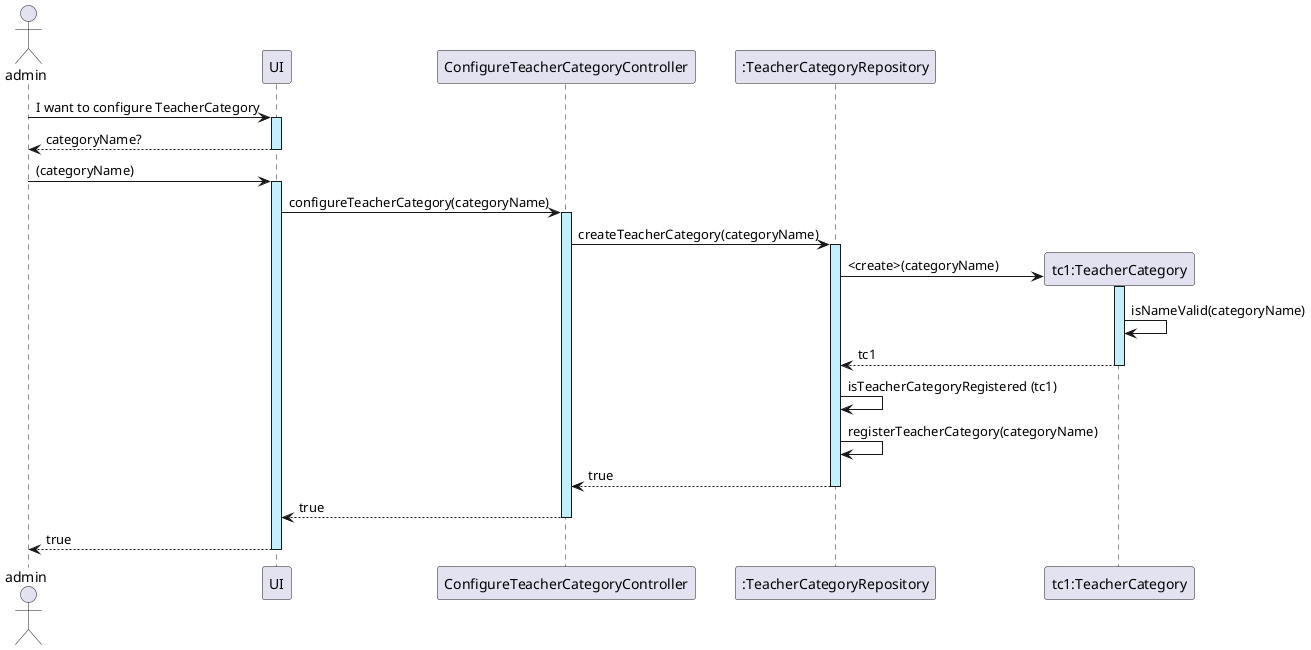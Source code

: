 @startuml
actor admin



admin -> UI ++ #application : I want to configure TeacherCategory
UI --> admin -- : categoryName?

admin -> UI ++ #application :(categoryName)


UI -> ConfigureTeacherCategoryController ++ #application : configureTeacherCategory(categoryName)

participant ":TeacherCategoryRepository" as TeacherCategoryRepository
ConfigureTeacherCategoryController -> TeacherCategoryRepository ++ #application : createTeacherCategory(categoryName)

create "tc1:TeacherCategory" as TeacherCategory
TeacherCategoryRepository -> TeacherCategory ++ #application : <create>(categoryName)
TeacherCategory -> TeacherCategory: isNameValid(categoryName)
TeacherCategory --> TeacherCategoryRepository -- : tc1
TeacherCategoryRepository -> TeacherCategoryRepository : isTeacherCategoryRegistered (tc1)
TeacherCategoryRepository -> TeacherCategoryRepository : registerTeacherCategory(categoryName)

TeacherCategoryRepository --> ConfigureTeacherCategoryController --: true

ConfigureTeacherCategoryController --> UI --: true
UI --> admin --: true
@enduml